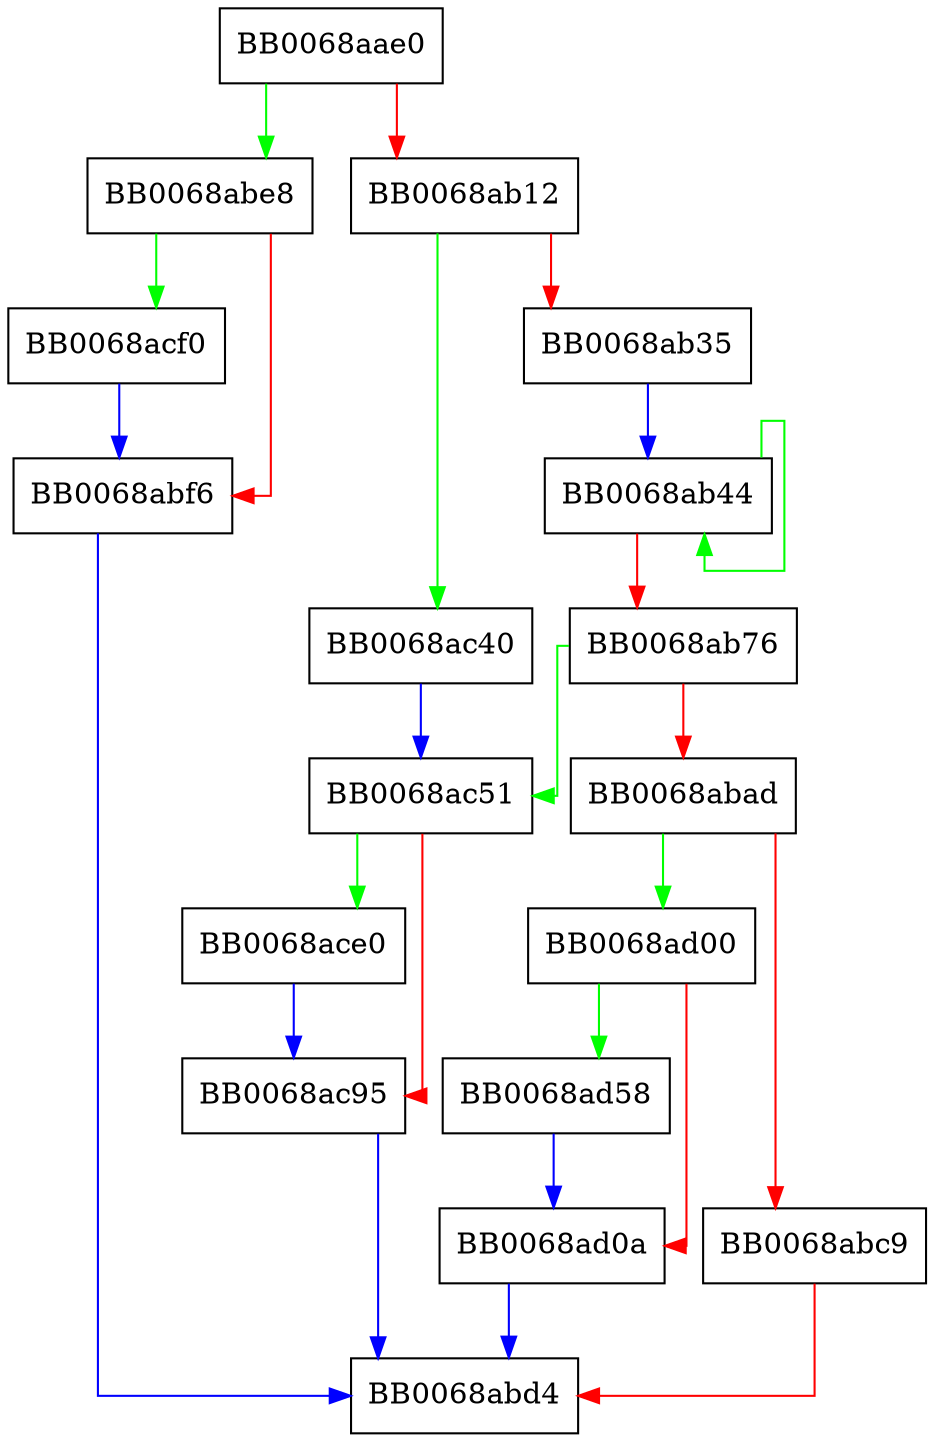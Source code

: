 digraph afalg_chk_platform {
  node [shape="box"];
  graph [splines=ortho];
  BB0068aae0 -> BB0068abe8 [color="green"];
  BB0068aae0 -> BB0068ab12 [color="red"];
  BB0068ab12 -> BB0068ac40 [color="green"];
  BB0068ab12 -> BB0068ab35 [color="red"];
  BB0068ab35 -> BB0068ab44 [color="blue"];
  BB0068ab44 -> BB0068ab44 [color="green"];
  BB0068ab44 -> BB0068ab76 [color="red"];
  BB0068ab76 -> BB0068ac51 [color="green"];
  BB0068ab76 -> BB0068abad [color="red"];
  BB0068abad -> BB0068ad00 [color="green"];
  BB0068abad -> BB0068abc9 [color="red"];
  BB0068abc9 -> BB0068abd4 [color="red"];
  BB0068abe8 -> BB0068acf0 [color="green"];
  BB0068abe8 -> BB0068abf6 [color="red"];
  BB0068abf6 -> BB0068abd4 [color="blue"];
  BB0068ac40 -> BB0068ac51 [color="blue"];
  BB0068ac51 -> BB0068ace0 [color="green"];
  BB0068ac51 -> BB0068ac95 [color="red"];
  BB0068ac95 -> BB0068abd4 [color="blue"];
  BB0068ace0 -> BB0068ac95 [color="blue"];
  BB0068acf0 -> BB0068abf6 [color="blue"];
  BB0068ad00 -> BB0068ad58 [color="green"];
  BB0068ad00 -> BB0068ad0a [color="red"];
  BB0068ad0a -> BB0068abd4 [color="blue"];
  BB0068ad58 -> BB0068ad0a [color="blue"];
}